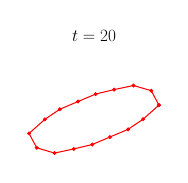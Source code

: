 \begin{tikzpicture}[scale=0.25]

\begin{axis}[
  xmin = -3.1,
  xmax = 3.1,
  ymin = -3.1,
  ymax = 3.1,
  scale only axis,
  axis equal image,
  hide axis,
  title = {\Huge$t=20$}
  ]

\addplot [mark=*,red,line width=1.5] table{
2.811e+00 6.131e-01
2.479e+00 1.236e+00
1.709e+00 1.463e+00
8.745e-01 1.284e+00
7.219e-02 1.092e+00
-6.877e-01 7.69e-01
-1.478e+00 4.346e-01
-2.128e+00 -3.497e-03
-2.811e+00 -6.131e-01
-2.479e+00 -1.236e+00
-1.709e+00 -1.463e+00
-8.745e-01 -1.284e+00
-7.219e-02 -1.092e+00
6.877e-01 -7.69e-01
1.478e+00 -4.346e-01
2.128e+00 3.497e-03
2.811e+00 6.131e-01
};


\end{axis}


\end{tikzpicture}

